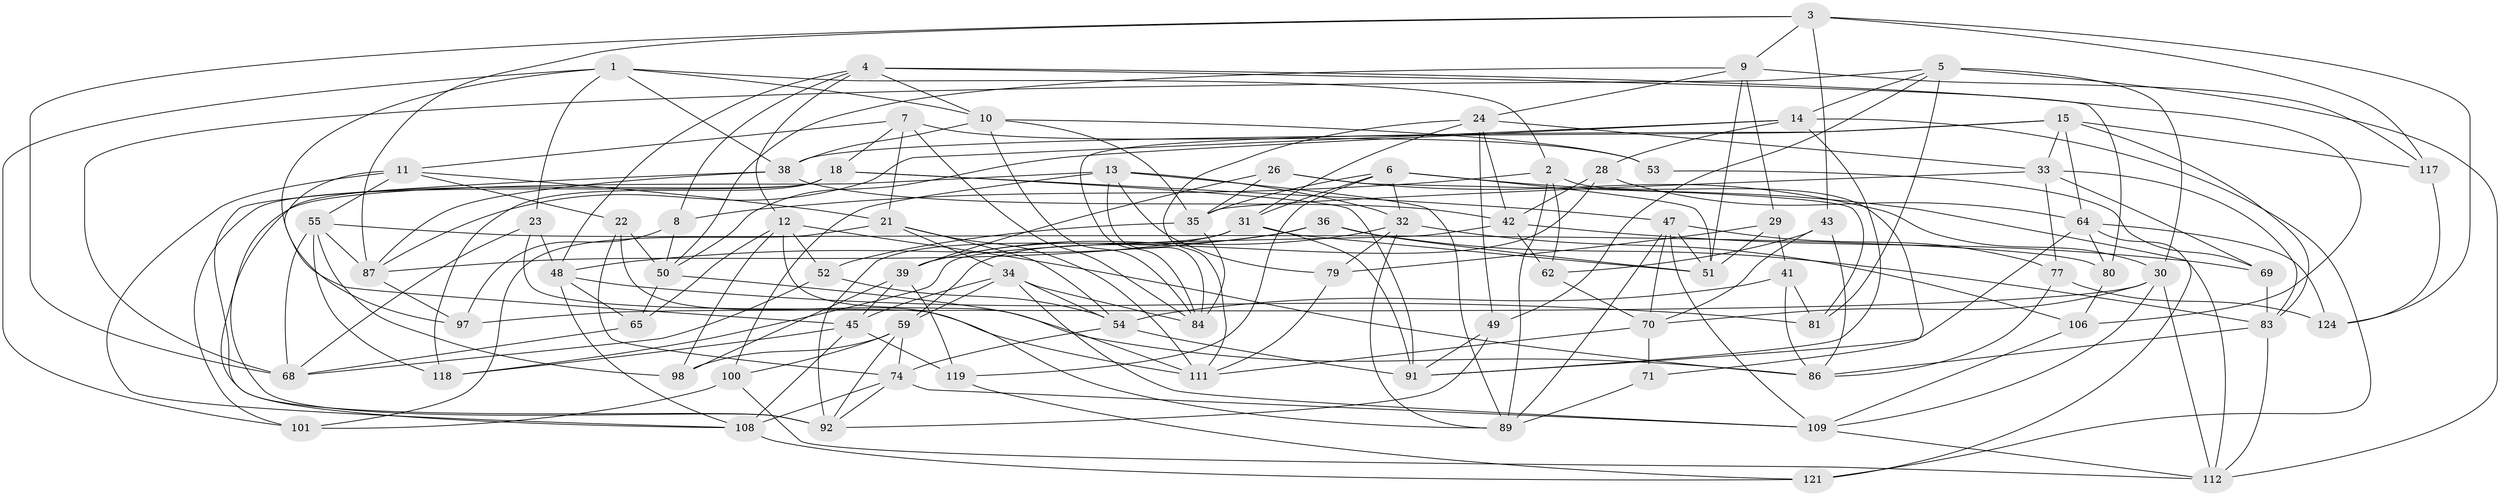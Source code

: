 // original degree distribution, {4: 1.0}
// Generated by graph-tools (version 1.1) at 2025/42/03/06/25 10:42:20]
// undirected, 79 vertices, 205 edges
graph export_dot {
graph [start="1"]
  node [color=gray90,style=filled];
  1 [super="+58"];
  2 [super="+90"];
  3 [super="+37"];
  4 [super="+20"];
  5 [super="+73"];
  6 [super="+44"];
  7 [super="+63"];
  8;
  9 [super="+67"];
  10 [super="+16"];
  11 [super="+19"];
  12 [super="+27"];
  13 [super="+123"];
  14 [super="+17"];
  15 [super="+95"];
  18 [super="+25"];
  21 [super="+126"];
  22;
  23;
  24 [super="+46"];
  26;
  28;
  29;
  30 [super="+60"];
  31 [super="+72"];
  32 [super="+85"];
  33 [super="+40"];
  34 [super="+57"];
  35 [super="+88"];
  36;
  38 [super="+96"];
  39 [super="+56"];
  41;
  42 [super="+66"];
  43;
  45 [super="+61"];
  47 [super="+105"];
  48 [super="+99"];
  49;
  50 [super="+94"];
  51 [super="+82"];
  52;
  53;
  54 [super="+75"];
  55 [super="+102"];
  59 [super="+110"];
  62;
  64 [super="+107"];
  65;
  68 [super="+125"];
  69;
  70 [super="+78"];
  71;
  74 [super="+76"];
  77;
  79;
  80;
  81;
  83 [super="+116"];
  84 [super="+103"];
  86 [super="+113"];
  87 [super="+93"];
  89 [super="+128"];
  91 [super="+122"];
  92 [super="+104"];
  97;
  98;
  100;
  101;
  106;
  108 [super="+127"];
  109 [super="+114"];
  111 [super="+120"];
  112 [super="+115"];
  117;
  118;
  119;
  121;
  124;
  1 -- 2;
  1 -- 23;
  1 -- 101;
  1 -- 10;
  1 -- 45;
  1 -- 38;
  2 -- 71 [weight=2];
  2 -- 8;
  2 -- 62;
  2 -- 89;
  3 -- 124;
  3 -- 87;
  3 -- 9;
  3 -- 117;
  3 -- 43;
  3 -- 68;
  4 -- 10;
  4 -- 12;
  4 -- 48;
  4 -- 8;
  4 -- 106;
  4 -- 80;
  5 -- 68;
  5 -- 14;
  5 -- 30;
  5 -- 112;
  5 -- 49;
  5 -- 81;
  6 -- 119;
  6 -- 35;
  6 -- 112;
  6 -- 32;
  6 -- 51;
  6 -- 31;
  7 -- 84;
  7 -- 21;
  7 -- 53 [weight=2];
  7 -- 18;
  7 -- 11;
  8 -- 97;
  8 -- 50;
  9 -- 51;
  9 -- 29;
  9 -- 24;
  9 -- 50;
  9 -- 117;
  10 -- 53;
  10 -- 35;
  10 -- 84;
  10 -- 38;
  11 -- 97;
  11 -- 22;
  11 -- 55;
  11 -- 21;
  11 -- 108;
  12 -- 65;
  12 -- 86;
  12 -- 98;
  12 -- 52;
  12 -- 111;
  13 -- 89;
  13 -- 32;
  13 -- 108;
  13 -- 84;
  13 -- 100;
  13 -- 79;
  14 -- 121;
  14 -- 50;
  14 -- 91;
  14 -- 28;
  14 -- 87;
  15 -- 117;
  15 -- 83;
  15 -- 64;
  15 -- 84;
  15 -- 38;
  15 -- 33;
  18 -- 118;
  18 -- 92;
  18 -- 91;
  18 -- 101;
  18 -- 47;
  21 -- 54;
  21 -- 101;
  21 -- 34;
  21 -- 111;
  22 -- 89;
  22 -- 74;
  22 -- 50;
  23 -- 68;
  23 -- 48;
  23 -- 111;
  24 -- 49;
  24 -- 42;
  24 -- 111;
  24 -- 31;
  24 -- 33;
  26 -- 35;
  26 -- 30;
  26 -- 81;
  26 -- 39;
  28 -- 42;
  28 -- 59;
  28 -- 64;
  29 -- 41;
  29 -- 79;
  29 -- 51;
  30 -- 109;
  30 -- 97;
  30 -- 70;
  30 -- 112;
  31 -- 91;
  31 -- 51;
  31 -- 87;
  31 -- 92;
  32 -- 39;
  32 -- 89;
  32 -- 106;
  32 -- 79;
  33 -- 77;
  33 -- 35;
  33 -- 83;
  33 -- 69;
  34 -- 59;
  34 -- 84;
  34 -- 109;
  34 -- 54;
  34 -- 45;
  35 -- 84;
  35 -- 52;
  36 -- 48;
  36 -- 39;
  36 -- 51;
  36 -- 83;
  38 -- 42;
  38 -- 87;
  38 -- 92;
  39 -- 98;
  39 -- 119;
  39 -- 45;
  41 -- 81;
  41 -- 54;
  41 -- 86;
  42 -- 118;
  42 -- 69;
  42 -- 62;
  43 -- 86;
  43 -- 62;
  43 -- 70;
  45 -- 119;
  45 -- 108;
  45 -- 118;
  47 -- 77;
  47 -- 51;
  47 -- 89;
  47 -- 109;
  47 -- 70;
  48 -- 81;
  48 -- 65;
  48 -- 108;
  49 -- 92;
  49 -- 91;
  50 -- 65;
  50 -- 86;
  52 -- 68;
  52 -- 54;
  53 -- 69;
  54 -- 91;
  54 -- 74;
  55 -- 80;
  55 -- 98;
  55 -- 118;
  55 -- 87;
  55 -- 68;
  59 -- 100;
  59 -- 98;
  59 -- 74;
  59 -- 92;
  62 -- 70;
  64 -- 121;
  64 -- 91;
  64 -- 80;
  64 -- 124;
  65 -- 68;
  69 -- 83;
  70 -- 111;
  70 -- 71;
  71 -- 89;
  74 -- 92;
  74 -- 109;
  74 -- 108;
  77 -- 124;
  77 -- 86;
  79 -- 111;
  80 -- 106;
  83 -- 112;
  83 -- 86;
  87 -- 97;
  100 -- 112;
  100 -- 101;
  106 -- 109;
  108 -- 121;
  109 -- 112;
  117 -- 124;
  119 -- 121;
}
